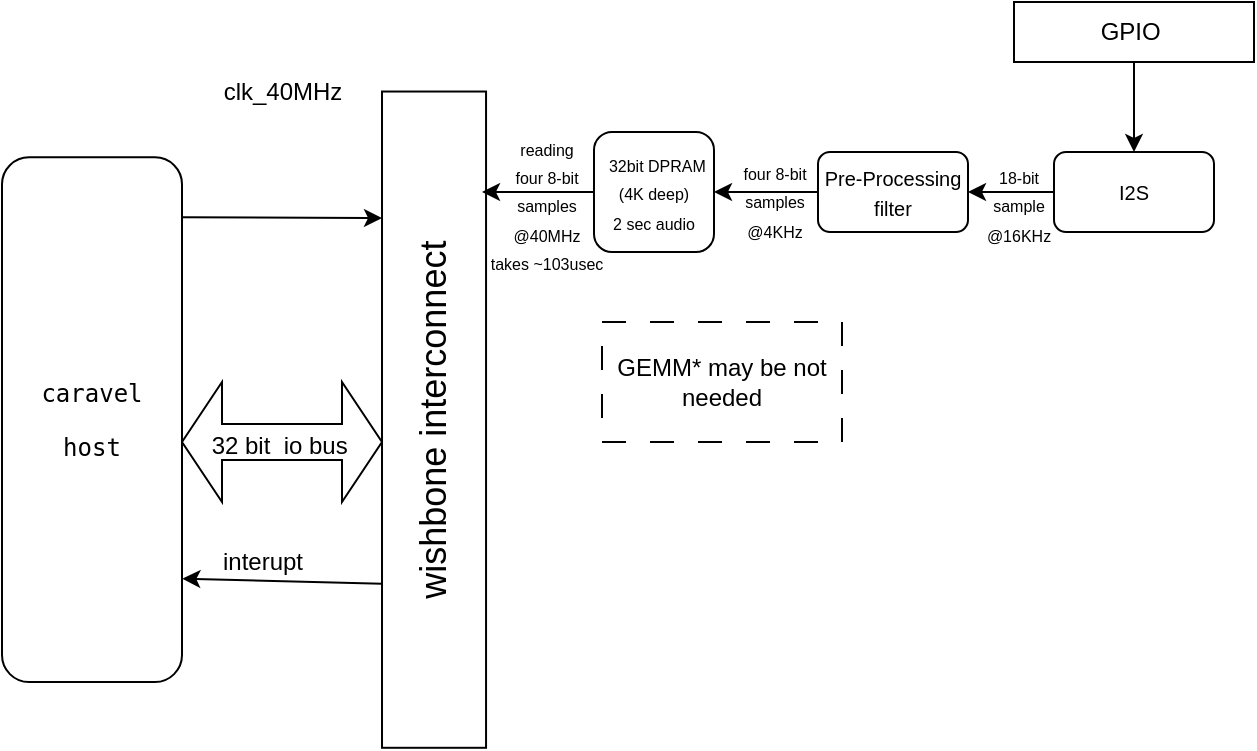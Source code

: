 <mxfile>
    <diagram name="System Diagram" id="O3nqU5k01KG6xgvtVJgH">
        <mxGraphModel dx="810" dy="467" grid="1" gridSize="10" guides="1" tooltips="1" connect="1" arrows="1" fold="1" page="1" pageScale="1" pageWidth="1169" pageHeight="827" background="#ffffff" math="0" shadow="0">
            <root>
                <mxCell id="0"/>
                <mxCell id="1" parent="0"/>
                <mxCell id="9" value="&lt;pre class=&quot;notranslate&quot;&gt;&lt;code&gt;caravel&lt;/code&gt;&lt;/pre&gt;&lt;pre class=&quot;notranslate&quot;&gt;&lt;code&gt;host&lt;/code&gt;&lt;/pre&gt;" style="rounded=1;whiteSpace=wrap;html=1;" parent="1" vertex="1">
                    <mxGeometry x="190" y="137.66" width="90" height="262.34" as="geometry"/>
                </mxCell>
                <mxCell id="50" style="edgeStyle=none;html=1;exitX=0;exitY=0.5;exitDx=0;exitDy=0;entryX=1;entryY=0.5;entryDx=0;entryDy=0;" parent="1" source="13" target="45" edge="1">
                    <mxGeometry relative="1" as="geometry">
                        <mxPoint x="696" y="155" as="targetPoint"/>
                    </mxGeometry>
                </mxCell>
                <mxCell id="13" value="&lt;font style=&quot;font-size: 10px;&quot;&gt;I2S&lt;/font&gt;" style="rounded=1;whiteSpace=wrap;html=1;" parent="1" vertex="1">
                    <mxGeometry x="716" y="135" width="80" height="40" as="geometry"/>
                </mxCell>
                <mxCell id="24" style="edgeStyle=none;html=1;fontSize=18;exitX=0.5;exitY=1;exitDx=0;exitDy=0;" parent="1" source="44" target="13" edge="1">
                    <mxGeometry relative="1" as="geometry">
                        <mxPoint x="666" y="100" as="sourcePoint"/>
                    </mxGeometry>
                </mxCell>
                <mxCell id="42" style="edgeStyle=none;html=1;exitX=0.25;exitY=0;exitDx=0;exitDy=0;entryX=1.002;entryY=0.803;entryDx=0;entryDy=0;entryPerimeter=0;" parent="1" source="19" target="9" edge="1">
                    <mxGeometry relative="1" as="geometry"/>
                </mxCell>
                <mxCell id="19" value="&lt;font style=&quot;font-size: 18px;&quot;&gt;wishbone interconnect&lt;/font&gt;" style="rounded=0;whiteSpace=wrap;html=1;rotation=-90;" parent="1" vertex="1">
                    <mxGeometry x="241.95" y="242.82" width="328.13" height="52.02" as="geometry"/>
                </mxCell>
                <mxCell id="52" style="edgeStyle=none;html=1;exitX=0;exitY=0.5;exitDx=0;exitDy=0;" parent="1" source="30" edge="1">
                    <mxGeometry relative="1" as="geometry">
                        <mxPoint x="430" y="155" as="targetPoint"/>
                    </mxGeometry>
                </mxCell>
                <mxCell id="30" value="&amp;nbsp;&lt;font style=&quot;font-size: 8px;&quot;&gt;32bit DPRAM&lt;br&gt;(4K deep)&lt;br&gt;2 sec audio&lt;/font&gt;" style="rounded=1;whiteSpace=wrap;html=1;" parent="1" vertex="1">
                    <mxGeometry x="486" y="125" width="60" height="60" as="geometry"/>
                </mxCell>
                <mxCell id="35" value="" style="shape=doubleArrow;whiteSpace=wrap;html=1;" parent="1" vertex="1">
                    <mxGeometry x="280" y="250" width="100" height="60" as="geometry"/>
                </mxCell>
                <mxCell id="33" value="&lt;font style=&quot;font-size: 12px;&quot;&gt;32 bit&amp;nbsp; io bus&amp;nbsp;&lt;/font&gt;" style="text;html=1;align=center;verticalAlign=middle;resizable=0;points=[];autosize=1;strokeColor=none;fillColor=none;fontSize=18;" parent="1" vertex="1">
                    <mxGeometry x="285" y="260" width="90" height="40" as="geometry"/>
                </mxCell>
                <mxCell id="39" value="" style="endArrow=classic;html=1;exitX=0.997;exitY=0.114;exitDx=0;exitDy=0;exitPerimeter=0;" parent="1" source="9" edge="1">
                    <mxGeometry width="50" height="50" relative="1" as="geometry">
                        <mxPoint x="270" y="100" as="sourcePoint"/>
                        <mxPoint x="380" y="168" as="targetPoint"/>
                    </mxGeometry>
                </mxCell>
                <mxCell id="40" value="clk_40MHz" style="text;html=1;align=center;verticalAlign=middle;resizable=0;points=[];autosize=1;strokeColor=none;fillColor=none;" parent="1" vertex="1">
                    <mxGeometry x="290" y="90" width="80" height="30" as="geometry"/>
                </mxCell>
                <mxCell id="43" value="interupt" style="text;html=1;align=center;verticalAlign=middle;resizable=0;points=[];autosize=1;strokeColor=none;fillColor=none;" parent="1" vertex="1">
                    <mxGeometry x="290" y="325" width="60" height="30" as="geometry"/>
                </mxCell>
                <mxCell id="44" value="GPIO&amp;nbsp;" style="whiteSpace=wrap;html=1;" parent="1" vertex="1">
                    <mxGeometry x="696" y="60" width="120" height="30" as="geometry"/>
                </mxCell>
                <mxCell id="49" style="edgeStyle=none;html=1;exitX=0;exitY=0.5;exitDx=0;exitDy=0;entryX=1;entryY=0.5;entryDx=0;entryDy=0;" parent="1" source="45" target="30" edge="1">
                    <mxGeometry relative="1" as="geometry"/>
                </mxCell>
                <mxCell id="45" value="&lt;font style=&quot;font-size: 10px;&quot;&gt;Pre-Processing filter&lt;/font&gt;" style="rounded=1;whiteSpace=wrap;html=1;" parent="1" vertex="1">
                    <mxGeometry x="598" y="135" width="75" height="40" as="geometry"/>
                </mxCell>
                <mxCell id="53" value="GEMM* may be not needed" style="rounded=0;whiteSpace=wrap;html=1;dashed=1;dashPattern=12 12;" parent="1" vertex="1">
                    <mxGeometry x="490" y="220" width="120" height="60" as="geometry"/>
                </mxCell>
                <mxCell id="55" value="&lt;font style=&quot;font-size: 8px;&quot;&gt;four 8-bit &lt;br&gt;samples &lt;br&gt;@4KHz&lt;/font&gt;" style="text;html=1;align=center;verticalAlign=middle;resizable=0;points=[];autosize=1;strokeColor=none;fillColor=none;" parent="1" vertex="1">
                    <mxGeometry x="546" y="129" width="60" height="60" as="geometry"/>
                </mxCell>
                <mxCell id="56" value="&lt;font style=&quot;font-size: 8px;&quot;&gt;18-bit &lt;br&gt;sample&lt;br&gt;@16KHz&lt;br&gt;&lt;/font&gt;" style="text;html=1;align=center;verticalAlign=middle;resizable=0;points=[];autosize=1;strokeColor=none;fillColor=none;" parent="1" vertex="1">
                    <mxGeometry x="668" y="131" width="60" height="60" as="geometry"/>
                </mxCell>
                <mxCell id="58" value="&lt;font style=&quot;font-size: 8px;&quot;&gt;reading &lt;br&gt;four 8-bit &lt;br&gt;samples &lt;br&gt;@40MHz&lt;br&gt;takes ~103usec&lt;br&gt;&lt;/font&gt;" style="text;html=1;align=center;verticalAlign=middle;resizable=0;points=[];autosize=1;strokeColor=none;fillColor=none;" parent="1" vertex="1">
                    <mxGeometry x="422" y="116" width="80" height="90" as="geometry"/>
                </mxCell>
            </root>
        </mxGraphModel>
    </diagram>
</mxfile>